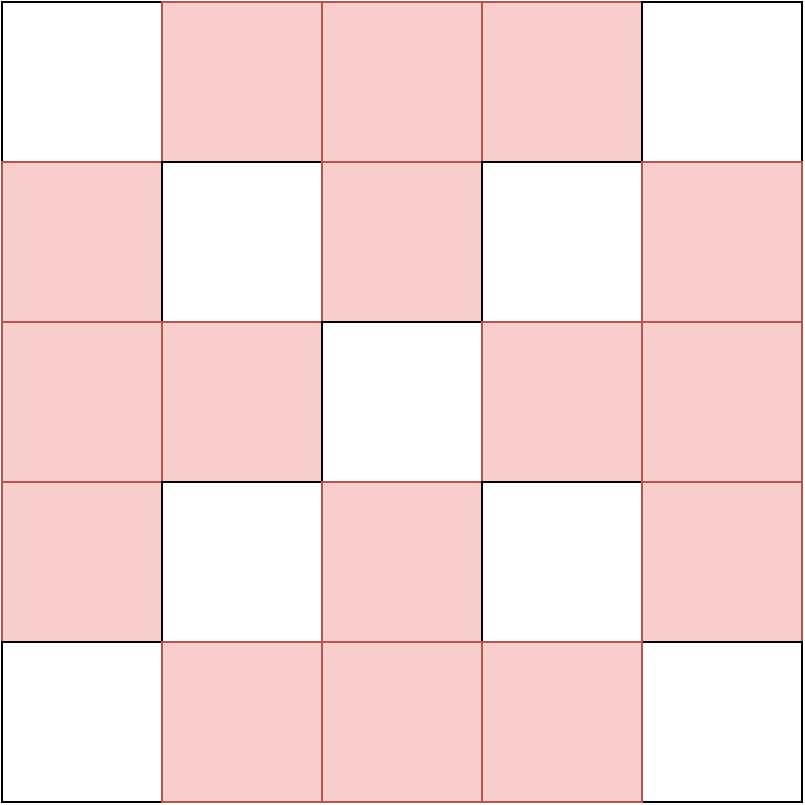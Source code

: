 <mxfile version="12.8.5" type="device"><diagram id="yVHGhyT5d3JlMaghBFHy" name="Page-1"><mxGraphModel dx="1182" dy="739" grid="1" gridSize="10" guides="1" tooltips="1" connect="1" arrows="1" fold="1" page="1" pageScale="1" pageWidth="827" pageHeight="1169" math="0" shadow="0"><root><mxCell id="0"/><mxCell id="1" parent="0"/><mxCell id="Lxf9o7Wz4ZaK7eqSD-0E-1" value="" style="whiteSpace=wrap;html=1;aspect=fixed;" vertex="1" parent="1"><mxGeometry x="140" y="160" width="80" height="80" as="geometry"/></mxCell><mxCell id="Lxf9o7Wz4ZaK7eqSD-0E-2" value="" style="whiteSpace=wrap;html=1;aspect=fixed;fillColor=#f8cecc;strokeColor=#b85450;" vertex="1" parent="1"><mxGeometry x="220" y="160" width="80" height="80" as="geometry"/></mxCell><mxCell id="Lxf9o7Wz4ZaK7eqSD-0E-3" value="" style="whiteSpace=wrap;html=1;aspect=fixed;fillColor=#f8cecc;strokeColor=#b85450;" vertex="1" parent="1"><mxGeometry x="300" y="160" width="80" height="80" as="geometry"/></mxCell><mxCell id="Lxf9o7Wz4ZaK7eqSD-0E-4" value="" style="whiteSpace=wrap;html=1;aspect=fixed;fillColor=#f8cecc;strokeColor=#b85450;" vertex="1" parent="1"><mxGeometry x="380" y="160" width="80" height="80" as="geometry"/></mxCell><mxCell id="Lxf9o7Wz4ZaK7eqSD-0E-5" value="" style="whiteSpace=wrap;html=1;aspect=fixed;" vertex="1" parent="1"><mxGeometry x="460" y="160" width="80" height="80" as="geometry"/></mxCell><mxCell id="Lxf9o7Wz4ZaK7eqSD-0E-6" value="" style="whiteSpace=wrap;html=1;aspect=fixed;fillColor=#f8cecc;strokeColor=#b85450;" vertex="1" parent="1"><mxGeometry x="140" y="240" width="80" height="80" as="geometry"/></mxCell><mxCell id="Lxf9o7Wz4ZaK7eqSD-0E-7" value="" style="whiteSpace=wrap;html=1;aspect=fixed;" vertex="1" parent="1"><mxGeometry x="220" y="240" width="80" height="80" as="geometry"/></mxCell><mxCell id="Lxf9o7Wz4ZaK7eqSD-0E-8" value="" style="whiteSpace=wrap;html=1;aspect=fixed;fillColor=#f8cecc;strokeColor=#b85450;" vertex="1" parent="1"><mxGeometry x="300" y="240" width="80" height="80" as="geometry"/></mxCell><mxCell id="Lxf9o7Wz4ZaK7eqSD-0E-9" value="" style="whiteSpace=wrap;html=1;aspect=fixed;" vertex="1" parent="1"><mxGeometry x="380" y="240" width="80" height="80" as="geometry"/></mxCell><mxCell id="Lxf9o7Wz4ZaK7eqSD-0E-10" value="" style="whiteSpace=wrap;html=1;aspect=fixed;fillColor=#f8cecc;strokeColor=#b85450;" vertex="1" parent="1"><mxGeometry x="460" y="240" width="80" height="80" as="geometry"/></mxCell><mxCell id="Lxf9o7Wz4ZaK7eqSD-0E-11" value="" style="whiteSpace=wrap;html=1;aspect=fixed;fillColor=#f8cecc;strokeColor=#b85450;" vertex="1" parent="1"><mxGeometry x="140" y="320" width="80" height="80" as="geometry"/></mxCell><mxCell id="Lxf9o7Wz4ZaK7eqSD-0E-12" value="" style="whiteSpace=wrap;html=1;aspect=fixed;fillColor=#f8cecc;strokeColor=#b85450;" vertex="1" parent="1"><mxGeometry x="220" y="320" width="80" height="80" as="geometry"/></mxCell><mxCell id="Lxf9o7Wz4ZaK7eqSD-0E-13" value="" style="whiteSpace=wrap;html=1;aspect=fixed;" vertex="1" parent="1"><mxGeometry x="300" y="320" width="80" height="80" as="geometry"/></mxCell><mxCell id="Lxf9o7Wz4ZaK7eqSD-0E-14" value="" style="whiteSpace=wrap;html=1;aspect=fixed;fillColor=#f8cecc;strokeColor=#b85450;" vertex="1" parent="1"><mxGeometry x="380" y="320" width="80" height="80" as="geometry"/></mxCell><mxCell id="Lxf9o7Wz4ZaK7eqSD-0E-15" value="" style="whiteSpace=wrap;html=1;aspect=fixed;fillColor=#f8cecc;strokeColor=#b85450;" vertex="1" parent="1"><mxGeometry x="460" y="320" width="80" height="80" as="geometry"/></mxCell><mxCell id="Lxf9o7Wz4ZaK7eqSD-0E-16" value="" style="whiteSpace=wrap;html=1;aspect=fixed;fillColor=#f8cecc;strokeColor=#b85450;" vertex="1" parent="1"><mxGeometry x="140" y="400" width="80" height="80" as="geometry"/></mxCell><mxCell id="Lxf9o7Wz4ZaK7eqSD-0E-17" value="" style="whiteSpace=wrap;html=1;aspect=fixed;" vertex="1" parent="1"><mxGeometry x="220" y="400" width="80" height="80" as="geometry"/></mxCell><mxCell id="Lxf9o7Wz4ZaK7eqSD-0E-18" value="" style="whiteSpace=wrap;html=1;aspect=fixed;fillColor=#f8cecc;strokeColor=#b85450;" vertex="1" parent="1"><mxGeometry x="300" y="400" width="80" height="80" as="geometry"/></mxCell><mxCell id="Lxf9o7Wz4ZaK7eqSD-0E-19" value="" style="whiteSpace=wrap;html=1;aspect=fixed;" vertex="1" parent="1"><mxGeometry x="380" y="400" width="80" height="80" as="geometry"/></mxCell><mxCell id="Lxf9o7Wz4ZaK7eqSD-0E-20" value="" style="whiteSpace=wrap;html=1;aspect=fixed;fillColor=#f8cecc;strokeColor=#b85450;" vertex="1" parent="1"><mxGeometry x="460" y="400" width="80" height="80" as="geometry"/></mxCell><mxCell id="Lxf9o7Wz4ZaK7eqSD-0E-21" value="" style="whiteSpace=wrap;html=1;aspect=fixed;" vertex="1" parent="1"><mxGeometry x="140" y="480" width="80" height="80" as="geometry"/></mxCell><mxCell id="Lxf9o7Wz4ZaK7eqSD-0E-22" value="" style="whiteSpace=wrap;html=1;aspect=fixed;fillColor=#f8cecc;strokeColor=#b85450;" vertex="1" parent="1"><mxGeometry x="220" y="480" width="80" height="80" as="geometry"/></mxCell><mxCell id="Lxf9o7Wz4ZaK7eqSD-0E-23" value="" style="whiteSpace=wrap;html=1;aspect=fixed;fillColor=#dae8fc;strokeColor=#6c8ebf;" vertex="1" parent="1"><mxGeometry x="300" y="480" width="80" height="80" as="geometry"/></mxCell><mxCell id="Lxf9o7Wz4ZaK7eqSD-0E-24" value="" style="whiteSpace=wrap;html=1;aspect=fixed;fillColor=#dae8fc;strokeColor=#6c8ebf;" vertex="1" parent="1"><mxGeometry x="380" y="480" width="80" height="80" as="geometry"/></mxCell><mxCell id="Lxf9o7Wz4ZaK7eqSD-0E-25" value="" style="whiteSpace=wrap;html=1;aspect=fixed;" vertex="1" parent="1"><mxGeometry x="460" y="480" width="80" height="80" as="geometry"/></mxCell><mxCell id="Lxf9o7Wz4ZaK7eqSD-0E-26" value="" style="whiteSpace=wrap;html=1;aspect=fixed;fillColor=#f8cecc;strokeColor=#b85450;" vertex="1" parent="1"><mxGeometry x="380" y="480" width="80" height="80" as="geometry"/></mxCell><mxCell id="Lxf9o7Wz4ZaK7eqSD-0E-27" value="" style="whiteSpace=wrap;html=1;aspect=fixed;fillColor=#f8cecc;strokeColor=#b85450;" vertex="1" parent="1"><mxGeometry x="300" y="480" width="80" height="80" as="geometry"/></mxCell></root></mxGraphModel></diagram></mxfile>